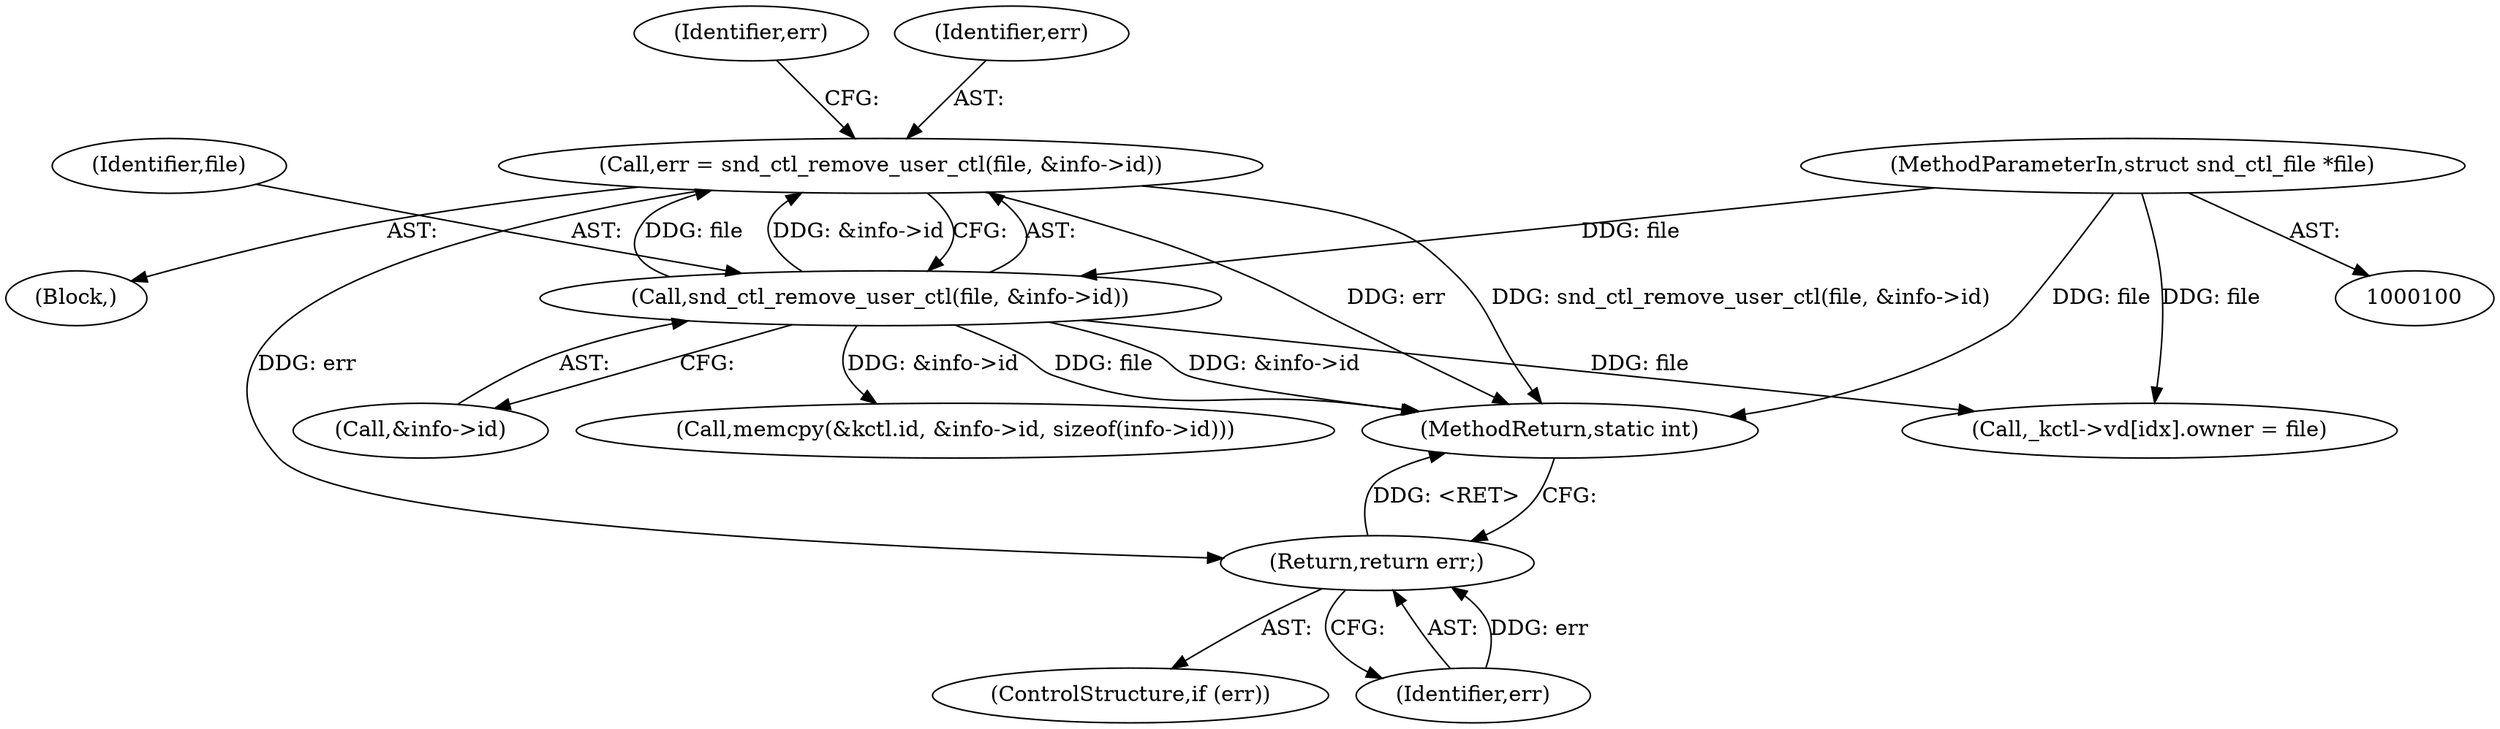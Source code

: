 digraph "0_linux_82262a46627bebb0febcc26664746c25cef08563@API" {
"1000161" [label="(Call,err = snd_ctl_remove_user_ctl(file, &info->id))"];
"1000163" [label="(Call,snd_ctl_remove_user_ctl(file, &info->id))"];
"1000101" [label="(MethodParameterIn,struct snd_ctl_file *file)"];
"1000171" [label="(Return,return err;)"];
"1000508" [label="(MethodReturn,static int)"];
"1000169" [label="(ControlStructure,if (err))"];
"1000170" [label="(Identifier,err)"];
"1000163" [label="(Call,snd_ctl_remove_user_ctl(file, &info->id))"];
"1000164" [label="(Identifier,file)"];
"1000472" [label="(Call,_kctl->vd[idx].owner = file)"];
"1000171" [label="(Return,return err;)"];
"1000162" [label="(Identifier,err)"];
"1000161" [label="(Call,err = snd_ctl_remove_user_ctl(file, &info->id))"];
"1000165" [label="(Call,&info->id)"];
"1000172" [label="(Identifier,err)"];
"1000160" [label="(Block,)"];
"1000182" [label="(Call,memcpy(&kctl.id, &info->id, sizeof(info->id)))"];
"1000101" [label="(MethodParameterIn,struct snd_ctl_file *file)"];
"1000161" -> "1000160"  [label="AST: "];
"1000161" -> "1000163"  [label="CFG: "];
"1000162" -> "1000161"  [label="AST: "];
"1000163" -> "1000161"  [label="AST: "];
"1000170" -> "1000161"  [label="CFG: "];
"1000161" -> "1000508"  [label="DDG: snd_ctl_remove_user_ctl(file, &info->id)"];
"1000161" -> "1000508"  [label="DDG: err"];
"1000163" -> "1000161"  [label="DDG: file"];
"1000163" -> "1000161"  [label="DDG: &info->id"];
"1000161" -> "1000171"  [label="DDG: err"];
"1000163" -> "1000165"  [label="CFG: "];
"1000164" -> "1000163"  [label="AST: "];
"1000165" -> "1000163"  [label="AST: "];
"1000163" -> "1000508"  [label="DDG: file"];
"1000163" -> "1000508"  [label="DDG: &info->id"];
"1000101" -> "1000163"  [label="DDG: file"];
"1000163" -> "1000182"  [label="DDG: &info->id"];
"1000163" -> "1000472"  [label="DDG: file"];
"1000101" -> "1000100"  [label="AST: "];
"1000101" -> "1000508"  [label="DDG: file"];
"1000101" -> "1000472"  [label="DDG: file"];
"1000171" -> "1000169"  [label="AST: "];
"1000171" -> "1000172"  [label="CFG: "];
"1000172" -> "1000171"  [label="AST: "];
"1000508" -> "1000171"  [label="CFG: "];
"1000171" -> "1000508"  [label="DDG: <RET>"];
"1000172" -> "1000171"  [label="DDG: err"];
}

